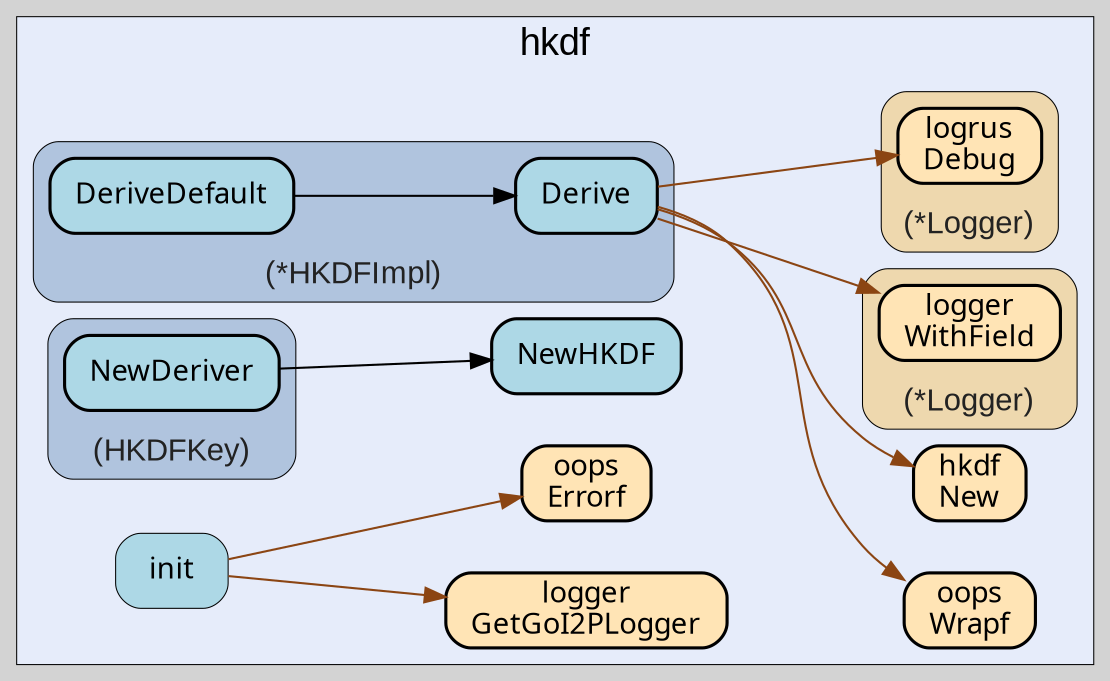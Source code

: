 digraph gocallvis {
    label="";
    labeljust="l";
    fontname="Arial";
    fontsize="14";
    rankdir="LR";
    bgcolor="lightgray";
    style="solid";
    penwidth="0.5";
    pad="0.0";
    nodesep="0.35";

    node [shape="box" style="filled,rounded" fillcolor="honeydew" fontname="Verdana" penwidth="1.0" margin="0.16,0.0"];
    edge [minlen="2"]

    subgraph "cluster_focus" {
        labeljust="c";
fontsize="18";
bgcolor="#e6ecfa";
label="hkdf";
labelloc="t";
        
        "github.com/samber/oops.Wrapf" [ fillcolor="moccasin" label="oops\nWrapf" penwidth="1.5" tooltip="github.com/samber/oops.Wrapf | defined in oops.go:20" ]
        "golang.org/x/crypto/hkdf.New" [ fillcolor="moccasin" label="hkdf\nNew" penwidth="1.5" tooltip="golang.org/x/crypto/hkdf.New | defined in hkdf.go:92" ]
        "github.com/go-i2p/crypto/hkdf.NewHKDF" [ penwidth="1.5" tooltip="github.com/go-i2p/crypto/hkdf.NewHKDF | defined in types.go:33" fillcolor="lightblue" label="NewHKDF" ]
        "github.com/go-i2p/crypto/hkdf.init" [ fillcolor="lightblue" label="init" penwidth="0.5" tooltip="github.com/go-i2p/crypto/hkdf.init | defined in .:0\nat constants.go:11: calling [github.com/go-i2p/logger.GetGoI2PLogger]\nat constants.go:18: calling [github.com/samber/oops.Errorf]\nat constants.go:23: calling [github.com/samber/oops.Errorf]\nat constants.go:28: calling [github.com/samber/oops.Errorf]\nat constants.go:33: calling [github.com/samber/oops.Errorf]" ]
        "github.com/go-i2p/logger.GetGoI2PLogger" [ penwidth="1.5" tooltip="github.com/go-i2p/logger.GetGoI2PLogger | defined in log.go:120" fillcolor="moccasin" label="logger\nGetGoI2PLogger" ]
        "github.com/samber/oops.Errorf" [ fillcolor="moccasin" label="oops\nErrorf" penwidth="1.5" tooltip="github.com/samber/oops.Errorf | defined in oops.go:34" ]
        
        subgraph "cluster_*github.com/go-i2p/crypto/hkdf.HKDFImpl" {
        fontsize="15";
fontcolor="#222222";
labelloc="b";
fillcolor="lightsteelblue";
label="(*HKDFImpl)";
penwidth="0.5";
style="rounded,filled";
tooltip="type: *github.com/go-i2p/crypto/hkdf.HKDFImpl";
        
        "(*github.com/go-i2p/crypto/hkdf.HKDFImpl).Derive" [ fillcolor="lightblue" label="Derive" penwidth="1.5" tooltip="(*github.com/go-i2p/crypto/hkdf.HKDFImpl).Derive | defined in hkdf.go:16\nat hkdf.go:17: calling [(*github.com/go-i2p/logger.Logger).WithField]\nat hkdf.go:18: calling [(*github.com/go-i2p/logger.Logger).WithField]\nat hkdf.go:19: calling [(*github.com/go-i2p/logger.Logger).WithField]\nat hkdf.go:20: calling [(*github.com/go-i2p/logger.Logger).WithField]\nat hkdf.go:51: calling [(*github.com/go-i2p/logger.Logger).WithField]\nat hkdf.go:21: calling [(*github.com/sirupsen/logrus.Logger).Debug]\nat hkdf.go:51: calling [(*github.com/sirupsen/logrus.Logger).Debug]\nat hkdf.go:25: calling [github.com/samber/oops.Wrapf]\nat hkdf.go:30: calling [github.com/samber/oops.Wrapf]\nat hkdf.go:48: calling [github.com/samber/oops.Wrapf]\nat hkdf.go:42: calling [golang.org/x/crypto/hkdf.New]" ]
        "(*github.com/go-i2p/crypto/hkdf.HKDFImpl).DeriveDefault" [ fillcolor="lightblue" label="DeriveDefault" penwidth="1.5" tooltip="(*github.com/go-i2p/crypto/hkdf.HKDFImpl).DeriveDefault | defined in hkdf.go:59\nat hkdf.go:60: calling [(*github.com/go-i2p/crypto/hkdf.HKDFImpl).Derive]" ]
        
    }

        subgraph "cluster_*github.com/go-i2p/logger.Logger" {
        fontsize="15";
fontcolor="#222222";
labelloc="b";
style="rounded,filled";
fillcolor="wheat2";
label="(*Logger)";
tooltip="type: *github.com/go-i2p/logger.Logger";
penwidth="0.5";
        
        "(*github.com/go-i2p/logger.Logger).WithField" [ fillcolor="moccasin" label="logger\nWithField" penwidth="1.5" tooltip="(*github.com/go-i2p/logger.Logger).WithField | defined in log.go:54" ]
        
    }

        subgraph "cluster_*github.com/sirupsen/logrus.Logger" {
        fillcolor="wheat2";
label="(*Logger)";
tooltip="type: *github.com/sirupsen/logrus.Logger";
penwidth="0.5";
fontsize="15";
fontcolor="#222222";
labelloc="b";
style="rounded,filled";
        
        "(*github.com/sirupsen/logrus.Logger).Debug" [ fillcolor="moccasin" label="logrus\nDebug" penwidth="1.5" tooltip="(*github.com/sirupsen/logrus.Logger).Debug | defined in logger.go:221" ]
        
    }

        subgraph "cluster_github.com/go-i2p/crypto/hkdf.HKDFKey" {
        penwidth="0.5";
fontcolor="#222222";
labelloc="b";
style="rounded,filled";
label="(HKDFKey)";
tooltip="type: github.com/go-i2p/crypto/hkdf.HKDFKey";
fontsize="15";
fillcolor="lightsteelblue";
        
        "(github.com/go-i2p/crypto/hkdf.HKDFKey).NewDeriver" [ fillcolor="lightblue" label="NewDeriver" penwidth="1.5" tooltip="(github.com/go-i2p/crypto/hkdf.HKDFKey).NewDeriver | defined in types.go:15\nat types.go:16: calling [github.com/go-i2p/crypto/hkdf.NewHKDF]" ]
        
    }

    }

    "github.com/go-i2p/crypto/hkdf.init" -> "github.com/go-i2p/logger.GetGoI2PLogger" [ color="saddlebrown" tooltip="at constants.go:11: calling [github.com/go-i2p/logger.GetGoI2PLogger]" ]
    "github.com/go-i2p/crypto/hkdf.init" -> "github.com/samber/oops.Errorf" [ color="saddlebrown" tooltip="at constants.go:18: calling [github.com/samber/oops.Errorf]\nat constants.go:23: calling [github.com/samber/oops.Errorf]\nat constants.go:28: calling [github.com/samber/oops.Errorf]\nat constants.go:33: calling [github.com/samber/oops.Errorf]" ]
    "(*github.com/go-i2p/crypto/hkdf.HKDFImpl).Derive" -> "(*github.com/go-i2p/logger.Logger).WithField" [ color="saddlebrown" tooltip="at hkdf.go:17: calling [(*github.com/go-i2p/logger.Logger).WithField]\nat hkdf.go:18: calling [(*github.com/go-i2p/logger.Logger).WithField]\nat hkdf.go:19: calling [(*github.com/go-i2p/logger.Logger).WithField]\nat hkdf.go:20: calling [(*github.com/go-i2p/logger.Logger).WithField]\nat hkdf.go:51: calling [(*github.com/go-i2p/logger.Logger).WithField]" ]
    "(*github.com/go-i2p/crypto/hkdf.HKDFImpl).Derive" -> "(*github.com/sirupsen/logrus.Logger).Debug" [ color="saddlebrown" tooltip="at hkdf.go:21: calling [(*github.com/sirupsen/logrus.Logger).Debug]\nat hkdf.go:51: calling [(*github.com/sirupsen/logrus.Logger).Debug]" ]
    "(*github.com/go-i2p/crypto/hkdf.HKDFImpl).Derive" -> "github.com/samber/oops.Wrapf" [ color="saddlebrown" tooltip="at hkdf.go:25: calling [github.com/samber/oops.Wrapf]\nat hkdf.go:30: calling [github.com/samber/oops.Wrapf]\nat hkdf.go:48: calling [github.com/samber/oops.Wrapf]" ]
    "(*github.com/go-i2p/crypto/hkdf.HKDFImpl).Derive" -> "golang.org/x/crypto/hkdf.New" [ color="saddlebrown" tooltip="at hkdf.go:42: calling [golang.org/x/crypto/hkdf.New]" ]
    "(*github.com/go-i2p/crypto/hkdf.HKDFImpl).DeriveDefault" -> "(*github.com/go-i2p/crypto/hkdf.HKDFImpl).Derive" [ tooltip="at hkdf.go:60: calling [(*github.com/go-i2p/crypto/hkdf.HKDFImpl).Derive]" ]
    "(github.com/go-i2p/crypto/hkdf.HKDFKey).NewDeriver" -> "github.com/go-i2p/crypto/hkdf.NewHKDF" [ tooltip="at types.go:16: calling [github.com/go-i2p/crypto/hkdf.NewHKDF]" ]
}
